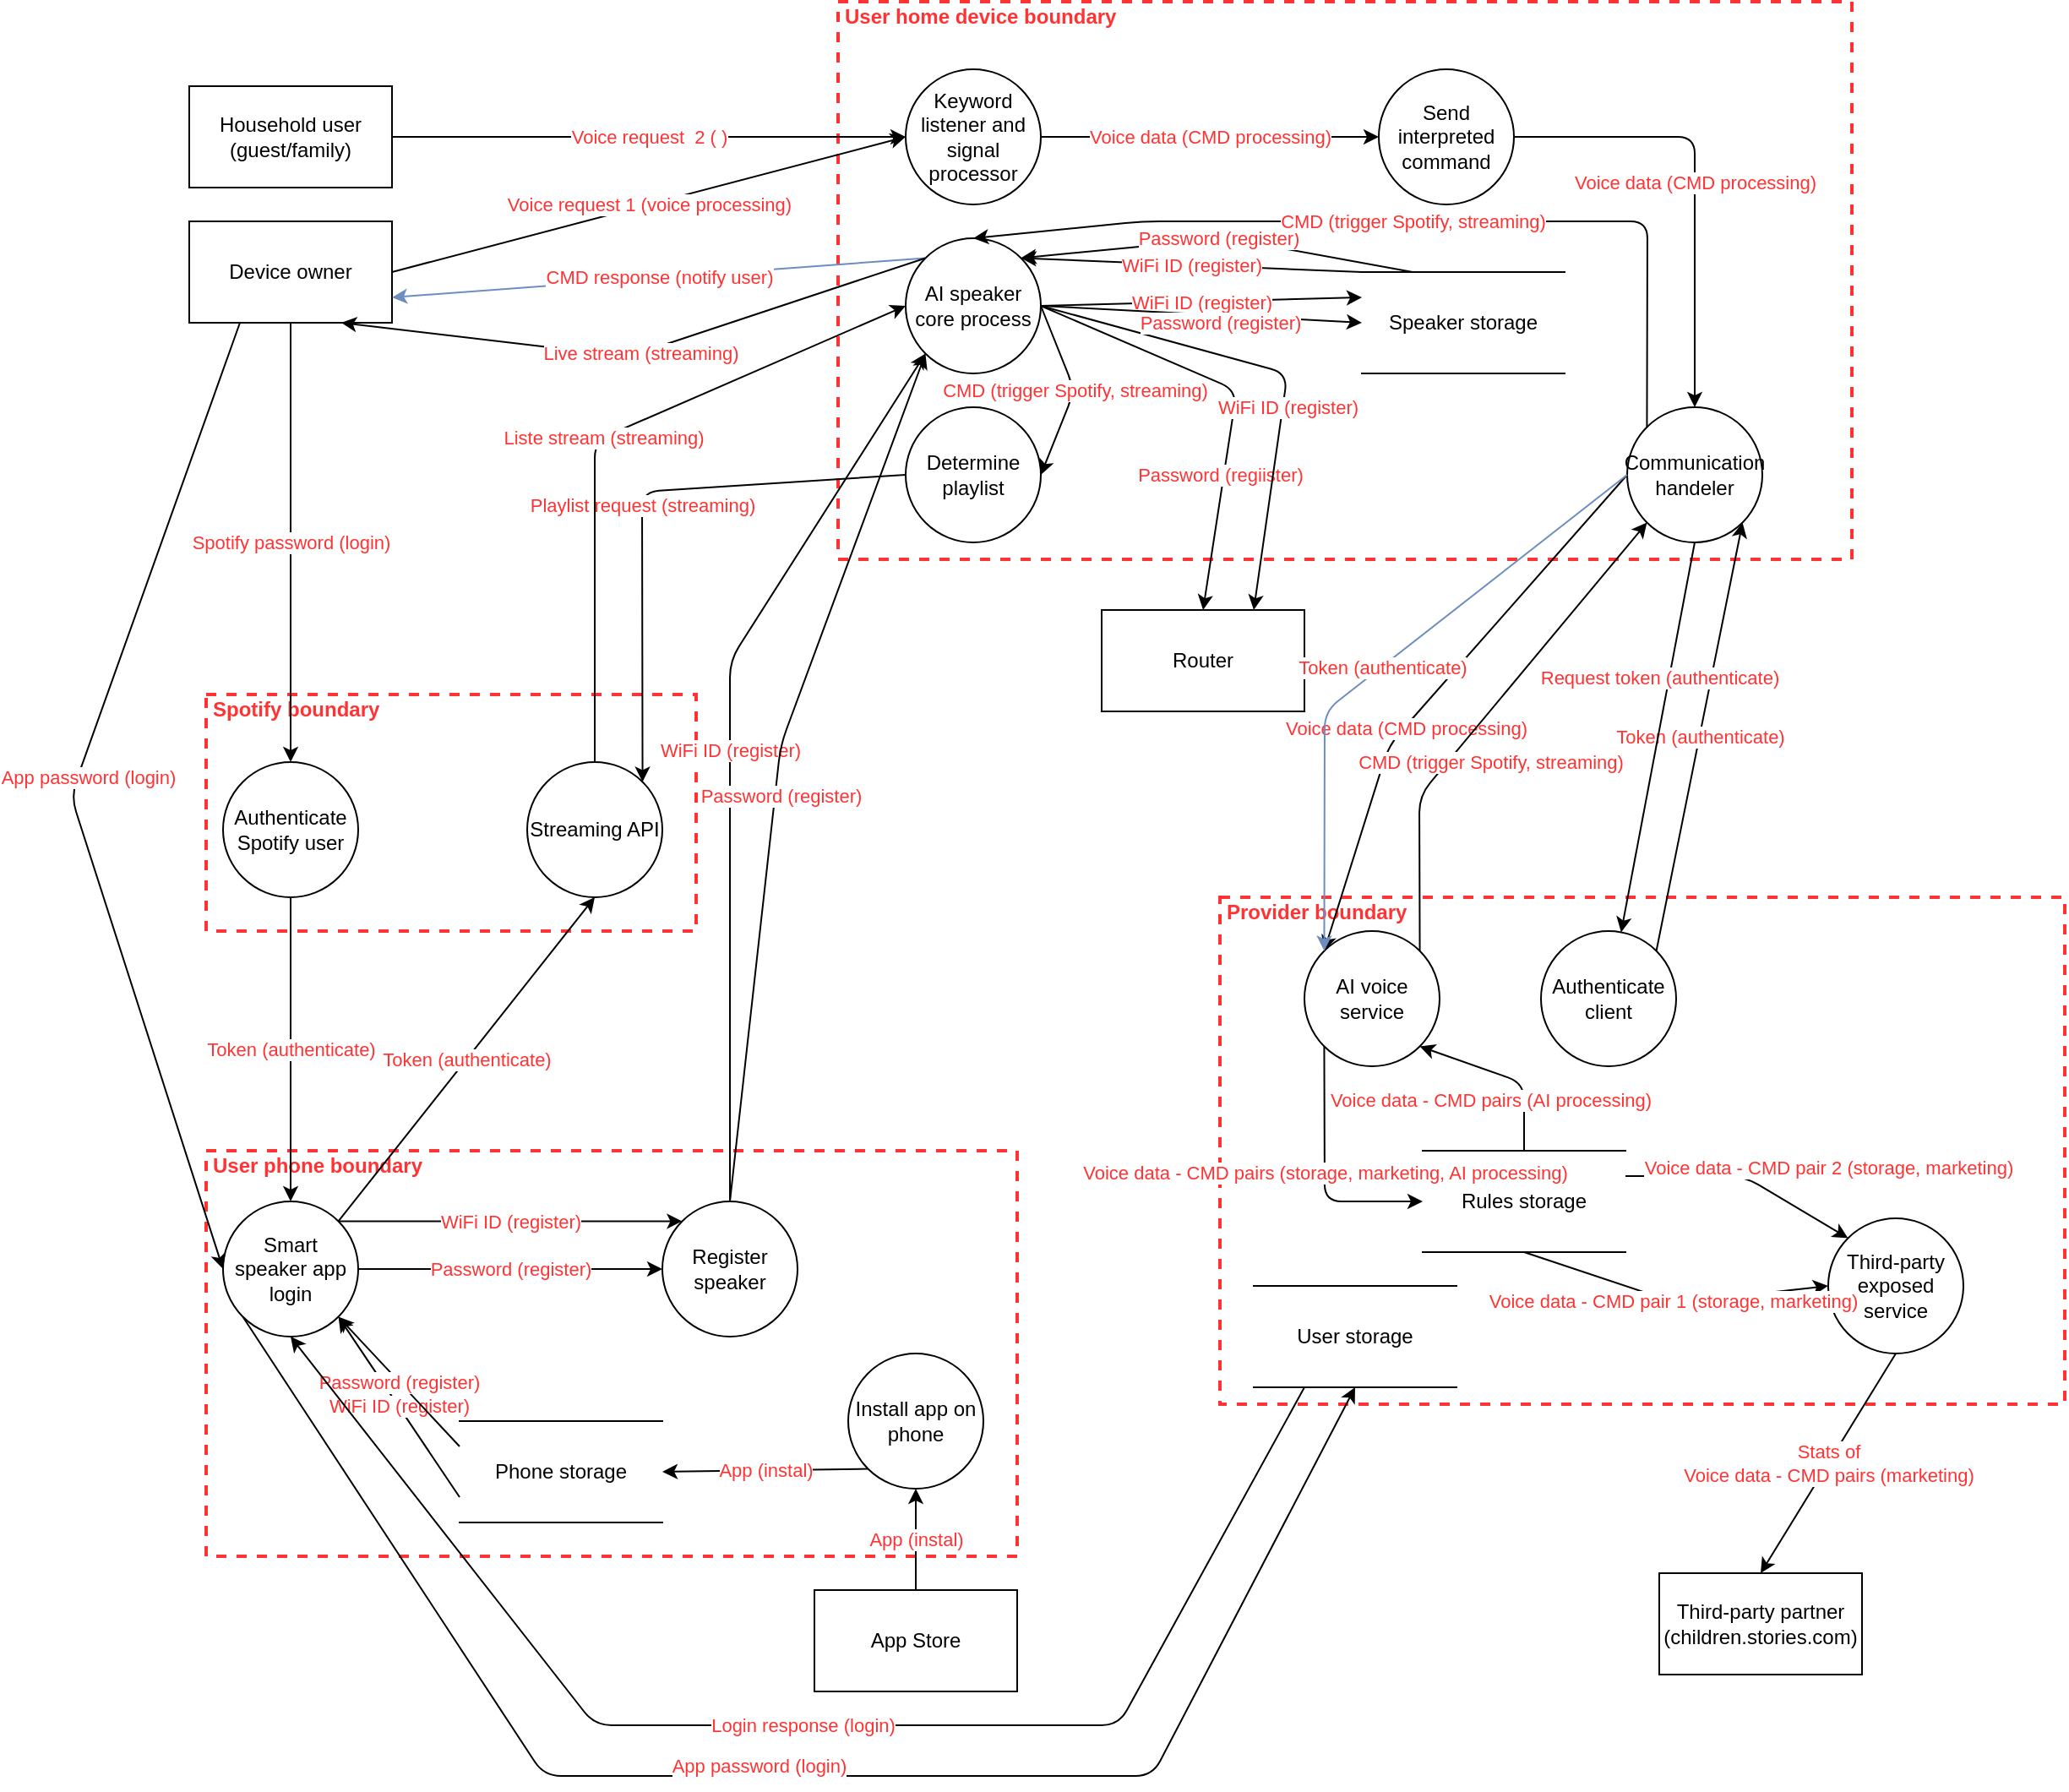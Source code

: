 <mxfile version="10.9.5" type="device"><diagram id="mPVW4OZqNExP642rO-Jn" name="Page-1"><mxGraphModel dx="2173" dy="999" grid="1" gridSize="10" guides="1" tooltips="1" connect="1" arrows="1" fold="1" page="1" pageScale="1" pageWidth="827" pageHeight="1169" math="0" shadow="0"><root><mxCell id="0"/><mxCell id="1" parent="0"/><mxCell id="0tzfoNVV6dh2P5U6mnIn-1" value="Household user (guest/family)" style="rounded=0;whiteSpace=wrap;html=1;" parent="1" vertex="1"><mxGeometry x="30" y="240" width="120" height="60" as="geometry"/></mxCell><mxCell id="0tzfoNVV6dh2P5U6mnIn-2" value="Device owner" style="rounded=0;whiteSpace=wrap;html=1;" parent="1" vertex="1"><mxGeometry x="30" y="320" width="120" height="60" as="geometry"/></mxCell><mxCell id="0tzfoNVV6dh2P5U6mnIn-3" value="User home device boundary" style="html=1;fontColor=#FF3333;fontStyle=1;align=left;verticalAlign=top;spacing=0;labelBorderColor=none;fillColor=none;dashed=1;strokeWidth=2;strokeColor=#FF3333;spacingLeft=4;spacingTop=-3;" parent="1" vertex="1"><mxGeometry x="414" y="190" width="600" height="330" as="geometry"/></mxCell><mxCell id="0tzfoNVV6dh2P5U6mnIn-4" value="Determine playlist" style="ellipse;whiteSpace=wrap;html=1;aspect=fixed;" parent="1" vertex="1"><mxGeometry x="454" y="430" width="80" height="80" as="geometry"/></mxCell><mxCell id="0tzfoNVV6dh2P5U6mnIn-5" value="Keyword listener and signal processor" style="ellipse;whiteSpace=wrap;html=1;aspect=fixed;" parent="1" vertex="1"><mxGeometry x="454" y="230" width="80" height="80" as="geometry"/></mxCell><mxCell id="0tzfoNVV6dh2P5U6mnIn-6" value="AI speaker core process" style="ellipse;whiteSpace=wrap;html=1;aspect=fixed;" parent="1" vertex="1"><mxGeometry x="454" y="330" width="80" height="80" as="geometry"/></mxCell><mxCell id="0tzfoNVV6dh2P5U6mnIn-7" value="Send interpreted command" style="ellipse;whiteSpace=wrap;html=1;aspect=fixed;" parent="1" vertex="1"><mxGeometry x="734" y="230" width="80" height="80" as="geometry"/></mxCell><mxCell id="0tzfoNVV6dh2P5U6mnIn-8" value="Communication handeler" style="ellipse;whiteSpace=wrap;html=1;aspect=fixed;" parent="1" vertex="1"><mxGeometry x="881" y="430" width="80" height="80" as="geometry"/></mxCell><mxCell id="0tzfoNVV6dh2P5U6mnIn-9" value="Speaker storage" style="shape=partialRectangle;whiteSpace=wrap;html=1;left=0;right=0;" parent="1" vertex="1"><mxGeometry x="724" y="350" width="120" height="60" as="geometry"/></mxCell><mxCell id="0tzfoNVV6dh2P5U6mnIn-11" value="Spotify boundary" style="html=1;fontColor=#FF3333;fontStyle=1;align=left;verticalAlign=top;spacing=0;labelBorderColor=none;fillColor=none;dashed=1;strokeWidth=2;strokeColor=#FF3333;spacingLeft=4;spacingTop=-3;" parent="1" vertex="1"><mxGeometry x="40" y="600" width="290" height="140" as="geometry"/></mxCell><mxCell id="0tzfoNVV6dh2P5U6mnIn-12" value="Streaming API" style="ellipse;whiteSpace=wrap;html=1;aspect=fixed;" parent="1" vertex="1"><mxGeometry x="230" y="640" width="80" height="80" as="geometry"/></mxCell><mxCell id="0tzfoNVV6dh2P5U6mnIn-13" value="Authenticate Spotify user" style="ellipse;whiteSpace=wrap;html=1;aspect=fixed;" parent="1" vertex="1"><mxGeometry x="50" y="640" width="80" height="80" as="geometry"/></mxCell><mxCell id="0tzfoNVV6dh2P5U6mnIn-14" value="Router" style="rounded=0;whiteSpace=wrap;html=1;" parent="1" vertex="1"><mxGeometry x="570" y="550" width="120" height="60" as="geometry"/></mxCell><mxCell id="0tzfoNVV6dh2P5U6mnIn-15" value="User phone boundary" style="html=1;fontColor=#FF3333;fontStyle=1;align=left;verticalAlign=top;spacing=0;labelBorderColor=none;fillColor=none;dashed=1;strokeWidth=2;strokeColor=#FF3333;spacingLeft=4;spacingTop=-3;" parent="1" vertex="1"><mxGeometry x="40" y="870" width="480" height="240" as="geometry"/></mxCell><mxCell id="0tzfoNVV6dh2P5U6mnIn-16" value="App Store" style="rounded=0;whiteSpace=wrap;html=1;" parent="1" vertex="1"><mxGeometry x="400" y="1130" width="120" height="60" as="geometry"/></mxCell><mxCell id="0tzfoNVV6dh2P5U6mnIn-17" value="Provider boundary" style="html=1;fontColor=#FF3333;fontStyle=1;align=left;verticalAlign=top;spacing=0;labelBorderColor=none;fillColor=none;dashed=1;strokeWidth=2;strokeColor=#FF3333;spacingLeft=4;spacingTop=-3;" parent="1" vertex="1"><mxGeometry x="640" y="720" width="500" height="300" as="geometry"/></mxCell><mxCell id="0tzfoNVV6dh2P5U6mnIn-18" value="Authenticate client" style="ellipse;whiteSpace=wrap;html=1;aspect=fixed;" parent="1" vertex="1"><mxGeometry x="830" y="740" width="80" height="80" as="geometry"/></mxCell><mxCell id="0tzfoNVV6dh2P5U6mnIn-19" value="Third-party exposed service" style="ellipse;whiteSpace=wrap;html=1;aspect=fixed;" parent="1" vertex="1"><mxGeometry x="1000" y="910" width="80" height="80" as="geometry"/></mxCell><mxCell id="0tzfoNVV6dh2P5U6mnIn-20" value="AI voice service" style="ellipse;whiteSpace=wrap;html=1;aspect=fixed;" parent="1" vertex="1"><mxGeometry x="690" y="740" width="80" height="80" as="geometry"/></mxCell><mxCell id="0tzfoNVV6dh2P5U6mnIn-21" value="User storage" style="shape=partialRectangle;whiteSpace=wrap;html=1;left=0;right=0;fillColor=none;" parent="1" vertex="1"><mxGeometry x="660" y="950" width="120" height="60" as="geometry"/></mxCell><mxCell id="0tzfoNVV6dh2P5U6mnIn-22" value="Rules storage" style="shape=partialRectangle;whiteSpace=wrap;html=1;left=0;right=0;fillColor=none;" parent="1" vertex="1"><mxGeometry x="760" y="870" width="120" height="60" as="geometry"/></mxCell><mxCell id="0tzfoNVV6dh2P5U6mnIn-23" value="Third-party partner (children.stories.com)" style="rounded=0;whiteSpace=wrap;html=1;" parent="1" vertex="1"><mxGeometry x="900" y="1120" width="120" height="60" as="geometry"/></mxCell><mxCell id="0tzfoNVV6dh2P5U6mnIn-24" value="Smart speaker app login" style="ellipse;whiteSpace=wrap;html=1;aspect=fixed;" parent="1" vertex="1"><mxGeometry x="50" y="900" width="80" height="80" as="geometry"/></mxCell><mxCell id="0tzfoNVV6dh2P5U6mnIn-25" value="Install app on phone" style="ellipse;whiteSpace=wrap;html=1;aspect=fixed;" parent="1" vertex="1"><mxGeometry x="420" y="990" width="80" height="80" as="geometry"/></mxCell><mxCell id="0tzfoNVV6dh2P5U6mnIn-26" value="Register speaker" style="ellipse;whiteSpace=wrap;html=1;aspect=fixed;" parent="1" vertex="1"><mxGeometry x="310" y="900" width="80" height="80" as="geometry"/></mxCell><mxCell id="0tzfoNVV6dh2P5U6mnIn-27" value="Phone storage" style="shape=partialRectangle;whiteSpace=wrap;html=1;left=0;right=0;" parent="1" vertex="1"><mxGeometry x="190" y="1030" width="120" height="60" as="geometry"/></mxCell><mxCell id="0tzfoNVV6dh2P5U6mnIn-28" value="Voice request 1 (voice processing)" style="endArrow=classic;html=1;fontColor=#FF3333;entryX=0;entryY=0.5;entryDx=0;entryDy=0;exitX=1;exitY=0.5;exitDx=0;exitDy=0;" parent="1" source="0tzfoNVV6dh2P5U6mnIn-2" target="0tzfoNVV6dh2P5U6mnIn-5" edge="1"><mxGeometry width="50" height="50" relative="1" as="geometry"><mxPoint x="60" y="459.48" as="sourcePoint"/><mxPoint x="195.04" y="480.52" as="targetPoint"/><Array as="points"/></mxGeometry></mxCell><mxCell id="0tzfoNVV6dh2P5U6mnIn-29" value="Voice request&amp;nbsp; 2 ( )" style="endArrow=classic;html=1;fontColor=#FF3333;entryX=0;entryY=0.5;entryDx=0;entryDy=0;exitX=1;exitY=0.5;exitDx=0;exitDy=0;" parent="1" source="0tzfoNVV6dh2P5U6mnIn-1" target="0tzfoNVV6dh2P5U6mnIn-5" edge="1"><mxGeometry width="50" height="50" relative="1" as="geometry"><mxPoint x="160" y="360" as="sourcePoint"/><mxPoint x="350" y="320" as="targetPoint"/><Array as="points"/></mxGeometry></mxCell><mxCell id="0tzfoNVV6dh2P5U6mnIn-30" value="CMD response (notify user)" style="endArrow=classic;html=1;fontColor=#FF3333;entryX=1;entryY=0.75;entryDx=0;entryDy=0;exitX=0;exitY=0;exitDx=0;exitDy=0;fillColor=#dae8fc;strokeColor=#6c8ebf;" parent="1" source="0tzfoNVV6dh2P5U6mnIn-6" target="0tzfoNVV6dh2P5U6mnIn-2" edge="1"><mxGeometry width="50" height="50" relative="1" as="geometry"><mxPoint x="80" y="465" as="sourcePoint"/><mxPoint x="250" y="475" as="targetPoint"/><Array as="points"/></mxGeometry></mxCell><mxCell id="0tzfoNVV6dh2P5U6mnIn-31" value="Spotify password (login)" style="endArrow=classic;html=1;fontColor=#FF3333;entryX=0.5;entryY=0;entryDx=0;entryDy=0;exitX=0.5;exitY=1;exitDx=0;exitDy=0;" parent="1" source="0tzfoNVV6dh2P5U6mnIn-2" target="0tzfoNVV6dh2P5U6mnIn-13" edge="1"><mxGeometry width="50" height="50" relative="1" as="geometry"><mxPoint x="100" y="465" as="sourcePoint"/><mxPoint x="270" y="475" as="targetPoint"/><Array as="points"/></mxGeometry></mxCell><mxCell id="0tzfoNVV6dh2P5U6mnIn-32" value="App password (login)" style="endArrow=classic;html=1;fontColor=#FF3333;exitX=0.25;exitY=1;exitDx=0;exitDy=0;entryX=0;entryY=0.5;entryDx=0;entryDy=0;" parent="1" source="0tzfoNVV6dh2P5U6mnIn-2" target="0tzfoNVV6dh2P5U6mnIn-24" edge="1"><mxGeometry x="-0.043" y="6" width="50" height="50" relative="1" as="geometry"><mxPoint x="100" y="390" as="sourcePoint"/><mxPoint x="10" y="910" as="targetPoint"/><Array as="points"><mxPoint x="-40" y="660"/></Array><mxPoint as="offset"/></mxGeometry></mxCell><mxCell id="0tzfoNVV6dh2P5U6mnIn-33" value="Token (authenticate)" style="endArrow=classic;html=1;fontColor=#FF3333;entryX=0.5;entryY=0;entryDx=0;entryDy=0;exitX=0.5;exitY=1;exitDx=0;exitDy=0;" parent="1" source="0tzfoNVV6dh2P5U6mnIn-13" target="0tzfoNVV6dh2P5U6mnIn-24" edge="1"><mxGeometry width="50" height="50" relative="1" as="geometry"><mxPoint x="184.5" y="600" as="sourcePoint"/><mxPoint x="184.5" y="860" as="targetPoint"/><Array as="points"/></mxGeometry></mxCell><mxCell id="0tzfoNVV6dh2P5U6mnIn-34" value="Token (authenticate)" style="endArrow=classic;html=1;fontColor=#FF3333;entryX=0.5;entryY=1;entryDx=0;entryDy=0;exitX=1;exitY=0;exitDx=0;exitDy=0;" parent="1" source="0tzfoNVV6dh2P5U6mnIn-24" target="0tzfoNVV6dh2P5U6mnIn-12" edge="1"><mxGeometry width="50" height="50" relative="1" as="geometry"><mxPoint x="100" y="730" as="sourcePoint"/><mxPoint x="100" y="910" as="targetPoint"/><Array as="points"/></mxGeometry></mxCell><mxCell id="0tzfoNVV6dh2P5U6mnIn-35" value="WiFi ID (register)" style="endArrow=classic;html=1;fontColor=#FF3333;entryX=0;entryY=0;entryDx=0;entryDy=0;exitX=1;exitY=0;exitDx=0;exitDy=0;" parent="1" source="0tzfoNVV6dh2P5U6mnIn-24" target="0tzfoNVV6dh2P5U6mnIn-26" edge="1"><mxGeometry width="50" height="50" relative="1" as="geometry"><mxPoint x="128.284" y="921.716" as="sourcePoint"/><mxPoint x="280" y="730" as="targetPoint"/><Array as="points"/></mxGeometry></mxCell><mxCell id="0tzfoNVV6dh2P5U6mnIn-36" value="Password (register)" style="endArrow=classic;html=1;fontColor=#FF3333;entryX=0;entryY=0.5;entryDx=0;entryDy=0;exitX=1;exitY=0.5;exitDx=0;exitDy=0;" parent="1" source="0tzfoNVV6dh2P5U6mnIn-24" target="0tzfoNVV6dh2P5U6mnIn-26" edge="1"><mxGeometry width="50" height="50" relative="1" as="geometry"><mxPoint x="140" y="950" as="sourcePoint"/><mxPoint x="320" y="950" as="targetPoint"/><Array as="points"/></mxGeometry></mxCell><mxCell id="0tzfoNVV6dh2P5U6mnIn-37" value="WiFi ID (register)" style="endArrow=classic;html=1;fontColor=#FF3333;exitX=0;exitY=0.75;exitDx=0;exitDy=0;entryX=1;entryY=1;entryDx=0;entryDy=0;" parent="1" source="0tzfoNVV6dh2P5U6mnIn-27" target="0tzfoNVV6dh2P5U6mnIn-24" edge="1"><mxGeometry width="50" height="50" relative="1" as="geometry"><mxPoint x="140" y="950" as="sourcePoint"/><mxPoint x="90" y="980" as="targetPoint"/><Array as="points"/></mxGeometry></mxCell><mxCell id="0tzfoNVV6dh2P5U6mnIn-38" value="Password (register)" style="endArrow=classic;html=1;fontColor=#FF3333;entryX=1;entryY=1;entryDx=0;entryDy=0;exitX=0;exitY=0.25;exitDx=0;exitDy=0;" parent="1" source="0tzfoNVV6dh2P5U6mnIn-27" target="0tzfoNVV6dh2P5U6mnIn-24" edge="1"><mxGeometry width="50" height="50" relative="1" as="geometry"><mxPoint x="128.284" y="978.284" as="sourcePoint"/><mxPoint x="331.716" y="978.284" as="targetPoint"/><Array as="points"/></mxGeometry></mxCell><mxCell id="0tzfoNVV6dh2P5U6mnIn-39" value="App (instal)" style="endArrow=classic;html=1;fontColor=#FF3333;entryX=0.5;entryY=1;entryDx=0;entryDy=0;exitX=0.5;exitY=0;exitDx=0;exitDy=0;" parent="1" source="0tzfoNVV6dh2P5U6mnIn-16" target="0tzfoNVV6dh2P5U6mnIn-25" edge="1"><mxGeometry width="50" height="50" relative="1" as="geometry"><mxPoint x="200" y="1085" as="sourcePoint"/><mxPoint x="100" y="990" as="targetPoint"/><Array as="points"/></mxGeometry></mxCell><mxCell id="0tzfoNVV6dh2P5U6mnIn-40" value="App (instal)" style="endArrow=classic;html=1;fontColor=#FF3333;entryX=1;entryY=0.5;entryDx=0;entryDy=0;exitX=0;exitY=1;exitDx=0;exitDy=0;" parent="1" source="0tzfoNVV6dh2P5U6mnIn-25" target="0tzfoNVV6dh2P5U6mnIn-27" edge="1"><mxGeometry width="50" height="50" relative="1" as="geometry"><mxPoint x="470" y="1140" as="sourcePoint"/><mxPoint x="470" y="1080" as="targetPoint"/><Array as="points"/></mxGeometry></mxCell><mxCell id="0tzfoNVV6dh2P5U6mnIn-41" value="App password (login)" style="endArrow=classic;html=1;fontColor=#FF3333;exitX=0;exitY=1;exitDx=0;exitDy=0;entryX=0.5;entryY=1;entryDx=0;entryDy=0;" parent="1" source="0tzfoNVV6dh2P5U6mnIn-24" target="0tzfoNVV6dh2P5U6mnIn-21" edge="1"><mxGeometry x="-0.043" y="6" width="50" height="50" relative="1" as="geometry"><mxPoint x="440" y="830" as="sourcePoint"/><mxPoint x="430" y="1390" as="targetPoint"/><Array as="points"><mxPoint x="240" y="1240"/><mxPoint x="600" y="1240"/></Array><mxPoint as="offset"/></mxGeometry></mxCell><mxCell id="0tzfoNVV6dh2P5U6mnIn-42" value="Login response (login)" style="endArrow=classic;html=1;fontColor=#FF3333;exitX=0.25;exitY=1;exitDx=0;exitDy=0;entryX=0.5;entryY=1;entryDx=0;entryDy=0;" parent="1" source="0tzfoNVV6dh2P5U6mnIn-21" target="0tzfoNVV6dh2P5U6mnIn-24" edge="1"><mxGeometry width="50" height="50" relative="1" as="geometry"><mxPoint x="80" y="1100" as="sourcePoint"/><mxPoint x="40" y="1280" as="targetPoint"/><Array as="points"><mxPoint x="580" y="1210"/><mxPoint x="270" y="1210"/></Array></mxGeometry></mxCell><mxCell id="0tzfoNVV6dh2P5U6mnIn-43" value="Playlist request (streaming)" style="endArrow=classic;html=1;fontColor=#FF3333;entryX=1;entryY=0;entryDx=0;entryDy=0;exitX=0;exitY=0.5;exitDx=0;exitDy=0;" parent="1" source="0tzfoNVV6dh2P5U6mnIn-4" target="0tzfoNVV6dh2P5U6mnIn-12" edge="1"><mxGeometry width="50" height="50" relative="1" as="geometry"><mxPoint x="100" y="390" as="sourcePoint"/><mxPoint x="100" y="650" as="targetPoint"/><Array as="points"><mxPoint x="298" y="480"/></Array></mxGeometry></mxCell><mxCell id="0tzfoNVV6dh2P5U6mnIn-44" value="Liste stream (streaming)" style="endArrow=classic;html=1;fontColor=#FF3333;entryX=0;entryY=0.5;entryDx=0;entryDy=0;exitX=0.5;exitY=0;exitDx=0;exitDy=0;" parent="1" source="0tzfoNVV6dh2P5U6mnIn-12" target="0tzfoNVV6dh2P5U6mnIn-6" edge="1"><mxGeometry width="50" height="50" relative="1" as="geometry"><mxPoint x="370" y="530" as="sourcePoint"/><mxPoint x="308.284" y="661.716" as="targetPoint"/><Array as="points"><mxPoint x="270" y="450"/></Array></mxGeometry></mxCell><mxCell id="0tzfoNVV6dh2P5U6mnIn-45" value="CMD (trigger Spotify, streaming)" style="endArrow=classic;html=1;fontColor=#FF3333;entryX=1;entryY=0.5;entryDx=0;entryDy=0;exitX=1;exitY=0.5;exitDx=0;exitDy=0;" parent="1" source="0tzfoNVV6dh2P5U6mnIn-6" target="0tzfoNVV6dh2P5U6mnIn-4" edge="1"><mxGeometry width="50" height="50" relative="1" as="geometry"><mxPoint x="504" y="520" as="sourcePoint"/><mxPoint x="442.284" y="651.716" as="targetPoint"/><Array as="points"><mxPoint x="554" y="420"/></Array></mxGeometry></mxCell><mxCell id="0tzfoNVV6dh2P5U6mnIn-46" value="Password (regiister)" style="endArrow=classic;html=1;fontColor=#FF3333;entryX=0.5;entryY=0;entryDx=0;entryDy=0;exitX=1;exitY=0.5;exitDx=0;exitDy=0;" parent="1" source="0tzfoNVV6dh2P5U6mnIn-6" target="0tzfoNVV6dh2P5U6mnIn-14" edge="1"><mxGeometry x="0.375" y="-2" width="50" height="50" relative="1" as="geometry"><mxPoint x="544" y="380" as="sourcePoint"/><mxPoint x="624" y="545" as="targetPoint"/><Array as="points"><mxPoint x="650" y="420"/></Array><mxPoint as="offset"/></mxGeometry></mxCell><mxCell id="0tzfoNVV6dh2P5U6mnIn-47" value="WiFi ID (register)" style="endArrow=classic;html=1;fontColor=#FF3333;entryX=0.75;entryY=0;entryDx=0;entryDy=0;exitX=1;exitY=0.5;exitDx=0;exitDy=0;" parent="1" source="0tzfoNVV6dh2P5U6mnIn-6" target="0tzfoNVV6dh2P5U6mnIn-14" edge="1"><mxGeometry x="0.169" y="3" width="50" height="50" relative="1" as="geometry"><mxPoint x="544" y="380" as="sourcePoint"/><mxPoint x="654" y="545" as="targetPoint"/><Array as="points"><mxPoint x="680" y="410"/></Array><mxPoint as="offset"/></mxGeometry></mxCell><mxCell id="0tzfoNVV6dh2P5U6mnIn-48" value="WiFi ID (register)" style="endArrow=classic;html=1;fontColor=#FF3333;exitX=1;exitY=0.5;exitDx=0;exitDy=0;entryX=0;entryY=0.25;entryDx=0;entryDy=0;" parent="1" source="0tzfoNVV6dh2P5U6mnIn-6" target="0tzfoNVV6dh2P5U6mnIn-9" edge="1"><mxGeometry width="50" height="50" relative="1" as="geometry"><mxPoint x="544" y="380" as="sourcePoint"/><mxPoint x="734" y="370" as="targetPoint"/><Array as="points"/></mxGeometry></mxCell><mxCell id="0tzfoNVV6dh2P5U6mnIn-49" value="Password (register)" style="endArrow=classic;html=1;fontColor=#FF3333;exitX=1;exitY=0.5;exitDx=0;exitDy=0;entryX=0;entryY=0.5;entryDx=0;entryDy=0;" parent="1" source="0tzfoNVV6dh2P5U6mnIn-6" target="0tzfoNVV6dh2P5U6mnIn-9" edge="1"><mxGeometry x="0.118" y="-4" width="50" height="50" relative="1" as="geometry"><mxPoint x="544" y="380" as="sourcePoint"/><mxPoint x="734" y="375" as="targetPoint"/><Array as="points"/><mxPoint as="offset"/></mxGeometry></mxCell><mxCell id="0tzfoNVV6dh2P5U6mnIn-50" value="WiFi ID (register)" style="endArrow=classic;html=1;fontColor=#FF3333;exitX=0;exitY=0;exitDx=0;exitDy=0;entryX=1;entryY=0;entryDx=0;entryDy=0;" parent="1" source="0tzfoNVV6dh2P5U6mnIn-9" target="0tzfoNVV6dh2P5U6mnIn-6" edge="1"><mxGeometry width="50" height="50" relative="1" as="geometry"><mxPoint x="544" y="325" as="sourcePoint"/><mxPoint x="734" y="320" as="targetPoint"/><Array as="points"/></mxGeometry></mxCell><mxCell id="0tzfoNVV6dh2P5U6mnIn-51" value="Password (register)" style="endArrow=classic;html=1;fontColor=#FF3333;exitX=0.25;exitY=0;exitDx=0;exitDy=0;entryX=1;entryY=0;entryDx=0;entryDy=0;" parent="1" source="0tzfoNVV6dh2P5U6mnIn-9" target="0tzfoNVV6dh2P5U6mnIn-6" edge="1"><mxGeometry width="50" height="50" relative="1" as="geometry"><mxPoint x="544" y="380" as="sourcePoint"/><mxPoint x="734" y="390" as="targetPoint"/><Array as="points"><mxPoint x="644" y="330"/></Array></mxGeometry></mxCell><mxCell id="0tzfoNVV6dh2P5U6mnIn-52" value="Voice data (CMD processing)" style="endArrow=classic;html=1;fontColor=#FF3333;entryX=0;entryY=0.5;entryDx=0;entryDy=0;exitX=1;exitY=0.5;exitDx=0;exitDy=0;" parent="1" source="0tzfoNVV6dh2P5U6mnIn-5" target="0tzfoNVV6dh2P5U6mnIn-7" edge="1"><mxGeometry width="50" height="50" relative="1" as="geometry"><mxPoint x="584" y="280" as="sourcePoint"/><mxPoint x="754" y="210" as="targetPoint"/><Array as="points"/></mxGeometry></mxCell><mxCell id="0tzfoNVV6dh2P5U6mnIn-53" value="Voice data (CMD processing)" style="endArrow=classic;html=1;fontColor=#FF3333;entryX=0.5;entryY=0;entryDx=0;entryDy=0;exitX=1;exitY=0.5;exitDx=0;exitDy=0;" parent="1" source="0tzfoNVV6dh2P5U6mnIn-7" target="0tzfoNVV6dh2P5U6mnIn-8" edge="1"><mxGeometry width="50" height="50" relative="1" as="geometry"><mxPoint x="544" y="280" as="sourcePoint"/><mxPoint x="744" y="280" as="targetPoint"/><Array as="points"><mxPoint x="921" y="270"/></Array></mxGeometry></mxCell><mxCell id="0tzfoNVV6dh2P5U6mnIn-54" value="CMD (trigger Spotify, streaming)" style="endArrow=classic;html=1;fontColor=#FF3333;entryX=0.5;entryY=0;entryDx=0;entryDy=0;exitX=0;exitY=0;exitDx=0;exitDy=0;" parent="1" source="0tzfoNVV6dh2P5U6mnIn-8" target="0tzfoNVV6dh2P5U6mnIn-6" edge="1"><mxGeometry width="50" height="50" relative="1" as="geometry"><mxPoint x="824" y="280" as="sourcePoint"/><mxPoint x="931" y="440" as="targetPoint"/><Array as="points"><mxPoint x="893" y="320"/><mxPoint x="594" y="320"/></Array></mxGeometry></mxCell><mxCell id="0tzfoNVV6dh2P5U6mnIn-55" value="Token (authenticate)" style="endArrow=classic;html=1;fontColor=#FF3333;entryX=1;entryY=1;entryDx=0;entryDy=0;exitX=1;exitY=0;exitDx=0;exitDy=0;" parent="1" source="0tzfoNVV6dh2P5U6mnIn-18" target="0tzfoNVV6dh2P5U6mnIn-8" edge="1"><mxGeometry width="50" height="50" relative="1" as="geometry"><mxPoint x="850.004" y="701.716" as="sourcePoint"/><mxPoint x="1001.72" y="510" as="targetPoint"/><Array as="points"/></mxGeometry></mxCell><mxCell id="0tzfoNVV6dh2P5U6mnIn-56" value="Request token (authenticate)" style="endArrow=classic;html=1;fontColor=#FF3333;exitX=0.5;exitY=1;exitDx=0;exitDy=0;" parent="1" source="0tzfoNVV6dh2P5U6mnIn-8" target="0tzfoNVV6dh2P5U6mnIn-18" edge="1"><mxGeometry x="-0.297" y="-6" width="50" height="50" relative="1" as="geometry"><mxPoint x="840" y="760" as="sourcePoint"/><mxPoint x="825.284" y="518.284" as="targetPoint"/><Array as="points"/><mxPoint as="offset"/></mxGeometry></mxCell><mxCell id="0tzfoNVV6dh2P5U6mnIn-57" value="Voice data (CMD processing)" style="endArrow=classic;html=1;fontColor=#FF3333;entryX=0;entryY=0;entryDx=0;entryDy=0;exitX=0;exitY=0.5;exitDx=0;exitDy=0;" parent="1" source="0tzfoNVV6dh2P5U6mnIn-8" target="0tzfoNVV6dh2P5U6mnIn-20" edge="1"><mxGeometry x="0.169" y="1" width="50" height="50" relative="1" as="geometry"><mxPoint x="768.716" y="518.284" as="sourcePoint"/><mxPoint x="771.716" y="771.716" as="targetPoint"/><Array as="points"><mxPoint x="740" y="630"/></Array><mxPoint as="offset"/></mxGeometry></mxCell><mxCell id="0tzfoNVV6dh2P5U6mnIn-58" value="Token (authenticate)" style="endArrow=classic;html=1;fontColor=#FF3333;entryX=0;entryY=0;entryDx=0;entryDy=0;exitX=0;exitY=0.5;exitDx=0;exitDy=0;fillColor=#dae8fc;strokeColor=#6c8ebf;" parent="1" source="0tzfoNVV6dh2P5U6mnIn-8" target="0tzfoNVV6dh2P5U6mnIn-20" edge="1"><mxGeometry width="50" height="50" relative="1" as="geometry"><mxPoint x="757" y="490" as="sourcePoint"/><mxPoint x="631.716" y="771.716" as="targetPoint"/><Array as="points"><mxPoint x="702" y="610"/></Array></mxGeometry></mxCell><mxCell id="0tzfoNVV6dh2P5U6mnIn-59" value="CMD (trigger Spotify, streaming)" style="endArrow=classic;html=1;fontColor=#FF3333;entryX=0;entryY=1;entryDx=0;entryDy=0;exitX=1;exitY=0;exitDx=0;exitDy=0;" parent="1" source="0tzfoNVV6dh2P5U6mnIn-20" target="0tzfoNVV6dh2P5U6mnIn-8" edge="1"><mxGeometry x="-0.113" y="-19" width="50" height="50" relative="1" as="geometry"><mxPoint x="689.716" y="661.716" as="sourcePoint"/><mxPoint x="291" y="550" as="targetPoint"/><Array as="points"><mxPoint x="758" y="660"/></Array><mxPoint as="offset"/></mxGeometry></mxCell><mxCell id="0tzfoNVV6dh2P5U6mnIn-60" value="Voice data - CMD pairs (storage, marketing, AI processing)" style="endArrow=classic;html=1;fontColor=#FF3333;entryX=0;entryY=0.5;entryDx=0;entryDy=0;exitX=0;exitY=1;exitDx=0;exitDy=0;" parent="1" source="0tzfoNVV6dh2P5U6mnIn-20" target="0tzfoNVV6dh2P5U6mnIn-22" edge="1"><mxGeometry width="50" height="50" relative="1" as="geometry"><mxPoint x="837" y="480" as="sourcePoint"/><mxPoint x="711.716" y="761.716" as="targetPoint"/><Array as="points"><mxPoint x="702" y="900"/></Array></mxGeometry></mxCell><mxCell id="0tzfoNVV6dh2P5U6mnIn-61" value="Voice data - CMD pairs (AI processing)" style="endArrow=classic;html=1;fontColor=#FF3333;exitX=0.5;exitY=0;exitDx=0;exitDy=0;entryX=1;entryY=1;entryDx=0;entryDy=0;" parent="1" source="0tzfoNVV6dh2P5U6mnIn-22" target="0tzfoNVV6dh2P5U6mnIn-20" edge="1"><mxGeometry x="0.054" y="16" width="50" height="50" relative="1" as="geometry"><mxPoint x="711.716" y="818.284" as="sourcePoint"/><mxPoint x="770" y="910" as="targetPoint"/><Array as="points"><mxPoint x="820" y="830"/></Array><mxPoint as="offset"/></mxGeometry></mxCell><mxCell id="0tzfoNVV6dh2P5U6mnIn-62" value="Voice data - CMD pair 1 (storage, marketing)" style="endArrow=classic;html=1;fontColor=#FF3333;entryX=0;entryY=0.5;entryDx=0;entryDy=0;exitX=0.5;exitY=1;exitDx=0;exitDy=0;" parent="1" source="0tzfoNVV6dh2P5U6mnIn-22" target="0tzfoNVV6dh2P5U6mnIn-19" edge="1"><mxGeometry width="50" height="50" relative="1" as="geometry"><mxPoint x="919.996" y="890.004" as="sourcePoint"/><mxPoint x="978.28" y="981.72" as="targetPoint"/><Array as="points"><mxPoint x="910" y="960"/></Array></mxGeometry></mxCell><mxCell id="0tzfoNVV6dh2P5U6mnIn-63" value="Voice data - CMD pair 2 (storage, marketing)" style="endArrow=classic;html=1;fontColor=#FF3333;entryX=0;entryY=0;entryDx=0;entryDy=0;exitX=1;exitY=0.25;exitDx=0;exitDy=0;" parent="1" source="0tzfoNVV6dh2P5U6mnIn-22" target="0tzfoNVV6dh2P5U6mnIn-19" edge="1"><mxGeometry x="0.557" y="30" width="50" height="50" relative="1" as="geometry"><mxPoint x="830" y="940" as="sourcePoint"/><mxPoint x="1010" y="960" as="targetPoint"/><Array as="points"><mxPoint x="950" y="885"/></Array><mxPoint as="offset"/></mxGeometry></mxCell><mxCell id="0tzfoNVV6dh2P5U6mnIn-64" value="Stats of &lt;br&gt;Voice data - CMD pairs (marketing)" style="endArrow=classic;html=1;fontColor=#FF3333;entryX=0.5;entryY=0;entryDx=0;entryDy=0;exitX=0.5;exitY=1;exitDx=0;exitDy=0;" parent="1" source="0tzfoNVV6dh2P5U6mnIn-19" target="0tzfoNVV6dh2P5U6mnIn-23" edge="1"><mxGeometry width="50" height="50" relative="1" as="geometry"><mxPoint x="810" y="905" as="sourcePoint"/><mxPoint x="941.716" y="941.716" as="targetPoint"/></mxGeometry></mxCell><mxCell id="0tzfoNVV6dh2P5U6mnIn-66" value="WiFi ID (register)" style="endArrow=classic;html=1;fontColor=#FF3333;entryX=0;entryY=1;entryDx=0;entryDy=0;exitX=0.5;exitY=0;exitDx=0;exitDy=0;" parent="1" source="0tzfoNVV6dh2P5U6mnIn-26" target="0tzfoNVV6dh2P5U6mnIn-6" edge="1"><mxGeometry width="50" height="50" relative="1" as="geometry"><mxPoint x="414" y="790.86" as="sourcePoint"/><mxPoint x="609.716" y="549.144" as="targetPoint"/><Array as="points"><mxPoint x="350" y="580"/></Array></mxGeometry></mxCell><mxCell id="0tzfoNVV6dh2P5U6mnIn-67" value="Password (register)" style="endArrow=classic;html=1;fontColor=#FF3333;entryX=0;entryY=1;entryDx=0;entryDy=0;exitX=0.5;exitY=0;exitDx=0;exitDy=0;" parent="1" source="0tzfoNVV6dh2P5U6mnIn-26" target="0tzfoNVV6dh2P5U6mnIn-6" edge="1"><mxGeometry x="-0.068" y="-3" width="50" height="50" relative="1" as="geometry"><mxPoint x="360" y="910" as="sourcePoint"/><mxPoint x="475.716" y="408.284" as="targetPoint"/><Array as="points"><mxPoint x="380" y="630"/></Array><mxPoint as="offset"/></mxGeometry></mxCell><mxCell id="am4XPa-oT7kGSsBCxcIC-15" value="Live stream (streaming)" style="endArrow=classic;html=1;fontColor=#FF3333;entryX=0.75;entryY=1;entryDx=0;entryDy=0;exitX=0;exitY=0;exitDx=0;exitDy=0;" parent="1" source="0tzfoNVV6dh2P5U6mnIn-6" target="0tzfoNVV6dh2P5U6mnIn-2" edge="1"><mxGeometry width="50" height="50" relative="1" as="geometry"><mxPoint x="475.716" y="351.716" as="sourcePoint"/><mxPoint x="160" y="375" as="targetPoint"/><Array as="points"><mxPoint x="290" y="400"/></Array></mxGeometry></mxCell></root></mxGraphModel></diagram></mxfile>